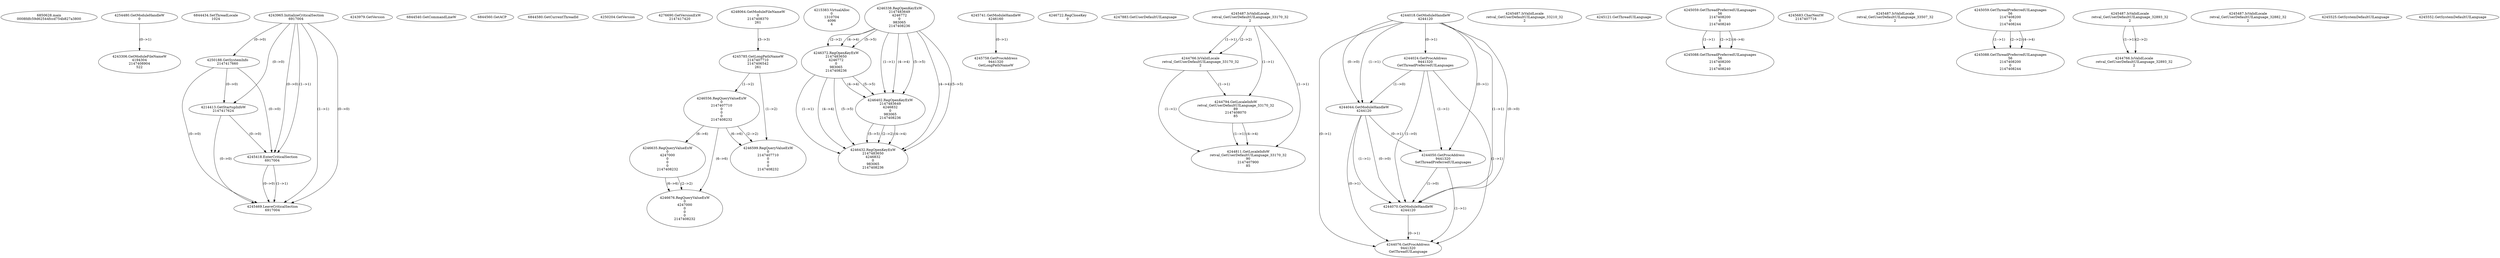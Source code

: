 // Global SCDG with merge call
digraph {
	0 [label="6850628.main
0008fdfc59d62544fccd754b827a3800"]
	1 [label="4254480.GetModuleHandleW
0"]
	2 [label="6844434.SetThreadLocale
1024"]
	3 [label="4243965.InitializeCriticalSection
6917004"]
	4 [label="4243979.GetVersion
"]
	5 [label="4250188.GetSystemInfo
2147417660"]
	3 -> 5 [label="(0-->0)"]
	6 [label="6844540.GetCommandLineW
"]
	7 [label="4214413.GetStartupInfoW
2147417624"]
	3 -> 7 [label="(0-->0)"]
	5 -> 7 [label="(0-->0)"]
	8 [label="6844560.GetACP
"]
	9 [label="6844580.GetCurrentThreadId
"]
	10 [label="4250204.GetVersion
"]
	11 [label="4276690.GetVersionExW
2147417420"]
	12 [label="4243306.GetModuleFileNameW
4194304
2147408904
522"]
	1 -> 12 [label="(0-->1)"]
	13 [label="4248064.GetModuleFileNameW
0
2147408370
261"]
	14 [label="4215383.VirtualAlloc
0
1310704
4096
4"]
	15 [label="4246338.RegOpenKeyExW
2147483649
4246772
0
983065
2147408236"]
	16 [label="4246372.RegOpenKeyExW
2147483650
4246772
0
983065
2147408236"]
	15 -> 16 [label="(2-->2)"]
	15 -> 16 [label="(4-->4)"]
	15 -> 16 [label="(5-->5)"]
	17 [label="4246402.RegOpenKeyExW
2147483649
4246832
0
983065
2147408236"]
	15 -> 17 [label="(1-->1)"]
	15 -> 17 [label="(4-->4)"]
	16 -> 17 [label="(4-->4)"]
	15 -> 17 [label="(5-->5)"]
	16 -> 17 [label="(5-->5)"]
	18 [label="4245741.GetModuleHandleW
4246160"]
	19 [label="4245758.GetProcAddress
9441320
GetLongPathNameW"]
	18 -> 19 [label="(0-->1)"]
	20 [label="4245785.GetLongPathNameW
2147407710
2147406542
261"]
	13 -> 20 [label="(3-->3)"]
	21 [label="4246556.RegQueryValueExW
0
2147407710
0
0
0
2147408232"]
	20 -> 21 [label="(1-->2)"]
	22 [label="4246599.RegQueryValueExW
0
2147407710
0
0
0
2147408232"]
	20 -> 22 [label="(1-->2)"]
	21 -> 22 [label="(2-->2)"]
	21 -> 22 [label="(6-->6)"]
	23 [label="4246722.RegCloseKey
0"]
	24 [label="4247883.GetUserDefaultUILanguage
"]
	25 [label="4245418.EnterCriticalSection
6917004"]
	3 -> 25 [label="(1-->1)"]
	3 -> 25 [label="(0-->0)"]
	5 -> 25 [label="(0-->0)"]
	7 -> 25 [label="(0-->0)"]
	26 [label="4245469.LeaveCriticalSection
6917004"]
	3 -> 26 [label="(1-->1)"]
	25 -> 26 [label="(1-->1)"]
	3 -> 26 [label="(0-->0)"]
	5 -> 26 [label="(0-->0)"]
	7 -> 26 [label="(0-->0)"]
	25 -> 26 [label="(0-->0)"]
	27 [label="4245487.IsValidLocale
retval_GetUserDefaultUILanguage_33170_32
2"]
	28 [label="4244766.IsValidLocale
retval_GetUserDefaultUILanguage_33170_32
2"]
	27 -> 28 [label="(1-->1)"]
	27 -> 28 [label="(2-->2)"]
	29 [label="4244794.GetLocaleInfoW
retval_GetUserDefaultUILanguage_33170_32
89
2147408070
85"]
	27 -> 29 [label="(1-->1)"]
	28 -> 29 [label="(1-->1)"]
	30 [label="4244811.GetLocaleInfoW
retval_GetUserDefaultUILanguage_33170_32
90
2147407900
85"]
	27 -> 30 [label="(1-->1)"]
	28 -> 30 [label="(1-->1)"]
	29 -> 30 [label="(1-->1)"]
	29 -> 30 [label="(4-->4)"]
	31 [label="4244018.GetModuleHandleW
4244120"]
	32 [label="4244024.GetProcAddress
9441320
GetThreadPreferredUILanguages"]
	31 -> 32 [label="(0-->1)"]
	33 [label="4244044.GetModuleHandleW
4244120"]
	31 -> 33 [label="(1-->1)"]
	31 -> 33 [label="(0-->0)"]
	32 -> 33 [label="(1-->0)"]
	34 [label="4244050.GetProcAddress
9441320
SetThreadPreferredUILanguages"]
	31 -> 34 [label="(0-->1)"]
	32 -> 34 [label="(1-->1)"]
	33 -> 34 [label="(0-->1)"]
	35 [label="4244070.GetModuleHandleW
4244120"]
	31 -> 35 [label="(1-->1)"]
	33 -> 35 [label="(1-->1)"]
	31 -> 35 [label="(0-->0)"]
	32 -> 35 [label="(1-->0)"]
	33 -> 35 [label="(0-->0)"]
	34 -> 35 [label="(1-->0)"]
	36 [label="4244076.GetProcAddress
9441320
GetThreadUILanguage"]
	31 -> 36 [label="(0-->1)"]
	32 -> 36 [label="(1-->1)"]
	33 -> 36 [label="(0-->1)"]
	34 -> 36 [label="(1-->1)"]
	35 -> 36 [label="(0-->1)"]
	37 [label="4245487.IsValidLocale
retval_GetUserDefaultUILanguage_33210_32
2"]
	38 [label="4245121.GetThreadUILanguage
"]
	39 [label="4245059.GetThreadPreferredUILanguages
56
2147408200
0
2147408240"]
	40 [label="4245088.GetThreadPreferredUILanguages
56
2147408200
0
2147408240"]
	39 -> 40 [label="(1-->1)"]
	39 -> 40 [label="(2-->2)"]
	39 -> 40 [label="(4-->4)"]
	41 [label="4246432.RegOpenKeyExW
2147483650
4246832
0
983065
2147408236"]
	16 -> 41 [label="(1-->1)"]
	17 -> 41 [label="(2-->2)"]
	15 -> 41 [label="(4-->4)"]
	16 -> 41 [label="(4-->4)"]
	17 -> 41 [label="(4-->4)"]
	15 -> 41 [label="(5-->5)"]
	16 -> 41 [label="(5-->5)"]
	17 -> 41 [label="(5-->5)"]
	42 [label="4245683.CharNextW
2147407716"]
	43 [label="4246635.RegQueryValueExW
0
4247000
0
0
0
2147408232"]
	21 -> 43 [label="(6-->6)"]
	44 [label="4246676.RegQueryValueExW
0
4247000
0
0
0
2147408232"]
	43 -> 44 [label="(2-->2)"]
	21 -> 44 [label="(6-->6)"]
	43 -> 44 [label="(6-->6)"]
	45 [label="4245487.IsValidLocale
retval_GetUserDefaultUILanguage_33507_32
2"]
	46 [label="4245059.GetThreadPreferredUILanguages
56
2147408200
0
2147408244"]
	47 [label="4245088.GetThreadPreferredUILanguages
56
2147408200
0
2147408244"]
	46 -> 47 [label="(1-->1)"]
	46 -> 47 [label="(2-->2)"]
	46 -> 47 [label="(4-->4)"]
	48 [label="4245487.IsValidLocale
retval_GetUserDefaultUILanguage_32893_32
2"]
	49 [label="4245487.IsValidLocale
retval_GetUserDefaultUILanguage_32882_32
2"]
	50 [label="4244766.IsValidLocale
retval_GetUserDefaultUILanguage_32893_32
2"]
	48 -> 50 [label="(1-->1)"]
	48 -> 50 [label="(2-->2)"]
	51 [label="4245525.GetSystemDefaultUILanguage
"]
	52 [label="4245552.GetSystemDefaultUILanguage
"]
}
